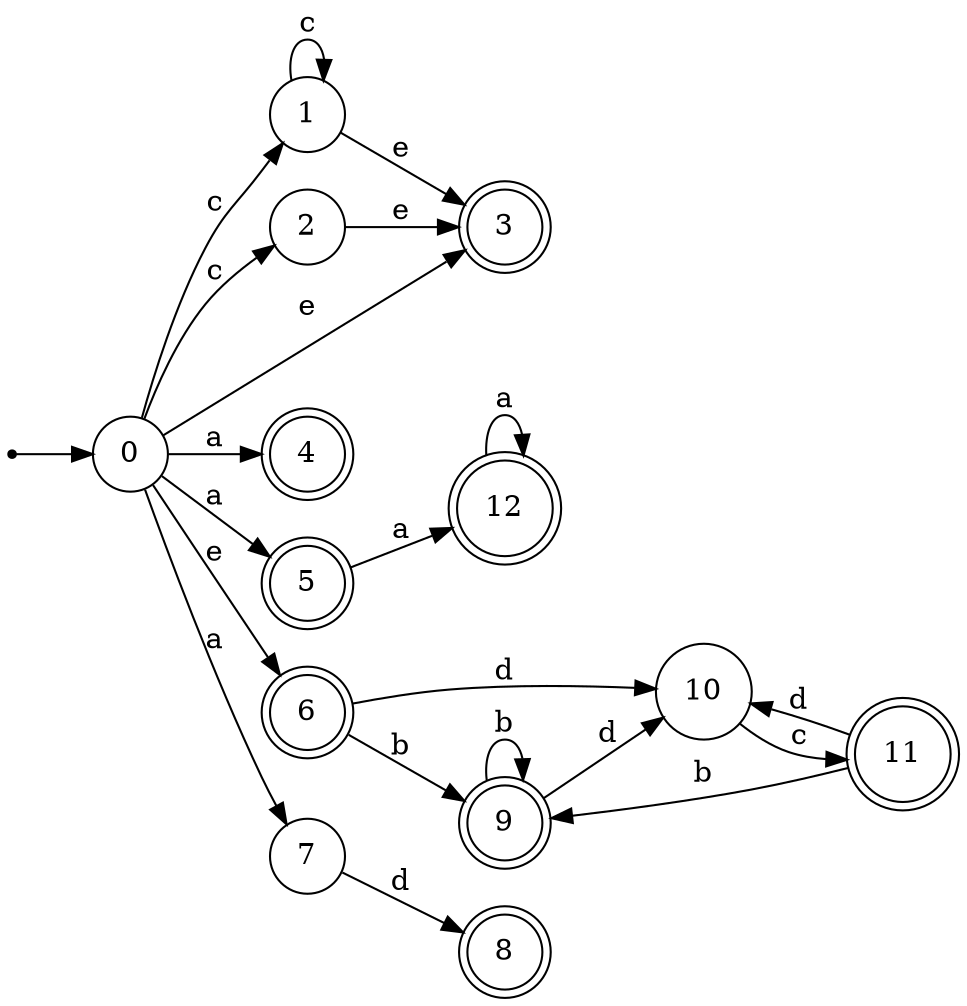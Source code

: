 digraph finite_state_machine {
rankdir=LR;
size="20,20";
node [shape = point]; "dummy0"
node [shape = circle]; "0";
"dummy0" -> "0";
node [shape = circle]; "1";
node [shape = circle]; "2";
node [shape = doublecircle]; "3";node [shape = doublecircle]; "4";node [shape = doublecircle]; "5";node [shape = doublecircle]; "6";node [shape = circle]; "7";
node [shape = doublecircle]; "8";node [shape = doublecircle]; "9";node [shape = circle]; "10";
node [shape = doublecircle]; "11";node [shape = doublecircle]; "12";"0" -> "1" [label = "c"];
 "0" -> "2" [label = "c"];
 "0" -> "3" [label = "e"];
 "0" -> "6" [label = "e"];
 "0" -> "4" [label = "a"];
 "0" -> "5" [label = "a"];
 "0" -> "7" [label = "a"];
 "7" -> "8" [label = "d"];
 "6" -> "9" [label = "b"];
 "6" -> "10" [label = "d"];
 "10" -> "11" [label = "c"];
 "11" -> "10" [label = "d"];
 "11" -> "9" [label = "b"];
 "9" -> "9" [label = "b"];
 "9" -> "10" [label = "d"];
 "5" -> "12" [label = "a"];
 "12" -> "12" [label = "a"];
 "2" -> "3" [label = "e"];
 "1" -> "1" [label = "c"];
 "1" -> "3" [label = "e"];
 }
